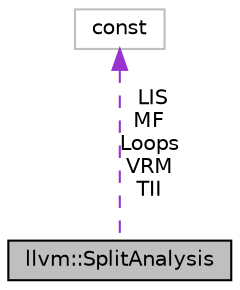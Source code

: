 digraph "llvm::SplitAnalysis"
{
 // LATEX_PDF_SIZE
  bgcolor="transparent";
  edge [fontname="Helvetica",fontsize="10",labelfontname="Helvetica",labelfontsize="10"];
  node [fontname="Helvetica",fontsize="10",shape=record];
  Node1 [label="llvm::SplitAnalysis",height=0.2,width=0.4,color="black", fillcolor="grey75", style="filled", fontcolor="black",tooltip="SplitAnalysis - Analyze a LiveInterval, looking for live range splitting opportunities."];
  Node2 -> Node1 [dir="back",color="darkorchid3",fontsize="10",style="dashed",label=" LIS\nMF\nLoops\nVRM\nTII" ,fontname="Helvetica"];
  Node2 [label="const",height=0.2,width=0.4,color="grey75",tooltip=" "];
}
